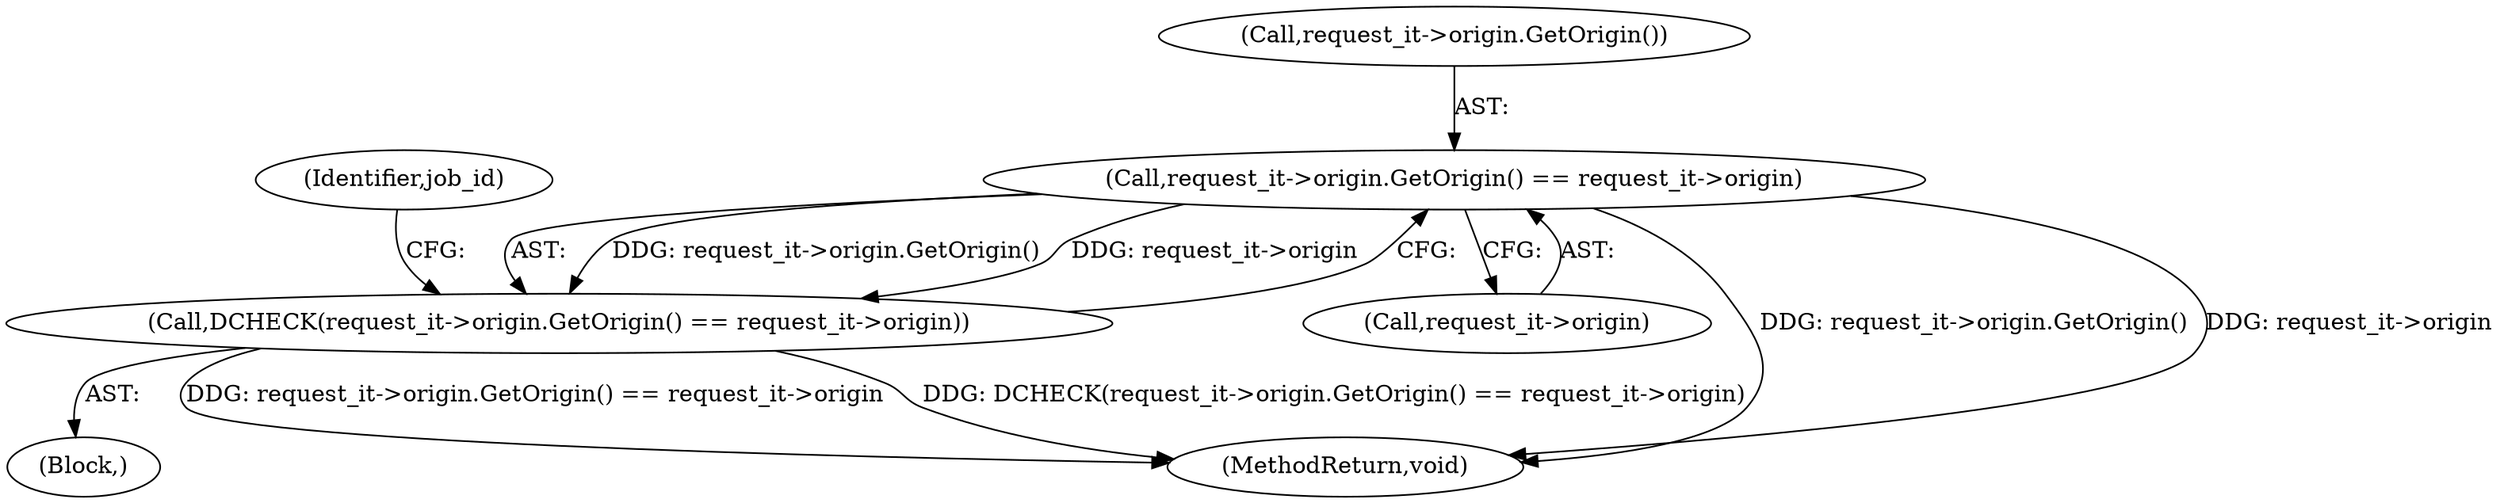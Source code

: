 digraph "1_Chrome_fec26ff33bf372476a70326f3669a35f34a9d474_9@del" {
"1000144" [label="(Call,request_it->origin.GetOrigin() == request_it->origin)"];
"1000143" [label="(Call,DCHECK(request_it->origin.GetOrigin() == request_it->origin))"];
"1000145" [label="(Call,request_it->origin.GetOrigin())"];
"1000143" [label="(Call,DCHECK(request_it->origin.GetOrigin() == request_it->origin))"];
"1000146" [label="(Call,request_it->origin)"];
"1000142" [label="(Block,)"];
"1000144" [label="(Call,request_it->origin.GetOrigin() == request_it->origin)"];
"1000165" [label="(MethodReturn,void)"];
"1000151" [label="(Identifier,job_id)"];
"1000144" -> "1000143"  [label="AST: "];
"1000144" -> "1000146"  [label="CFG: "];
"1000145" -> "1000144"  [label="AST: "];
"1000146" -> "1000144"  [label="AST: "];
"1000143" -> "1000144"  [label="CFG: "];
"1000144" -> "1000165"  [label="DDG: request_it->origin.GetOrigin()"];
"1000144" -> "1000165"  [label="DDG: request_it->origin"];
"1000144" -> "1000143"  [label="DDG: request_it->origin.GetOrigin()"];
"1000144" -> "1000143"  [label="DDG: request_it->origin"];
"1000143" -> "1000142"  [label="AST: "];
"1000151" -> "1000143"  [label="CFG: "];
"1000143" -> "1000165"  [label="DDG: request_it->origin.GetOrigin() == request_it->origin"];
"1000143" -> "1000165"  [label="DDG: DCHECK(request_it->origin.GetOrigin() == request_it->origin)"];
}
